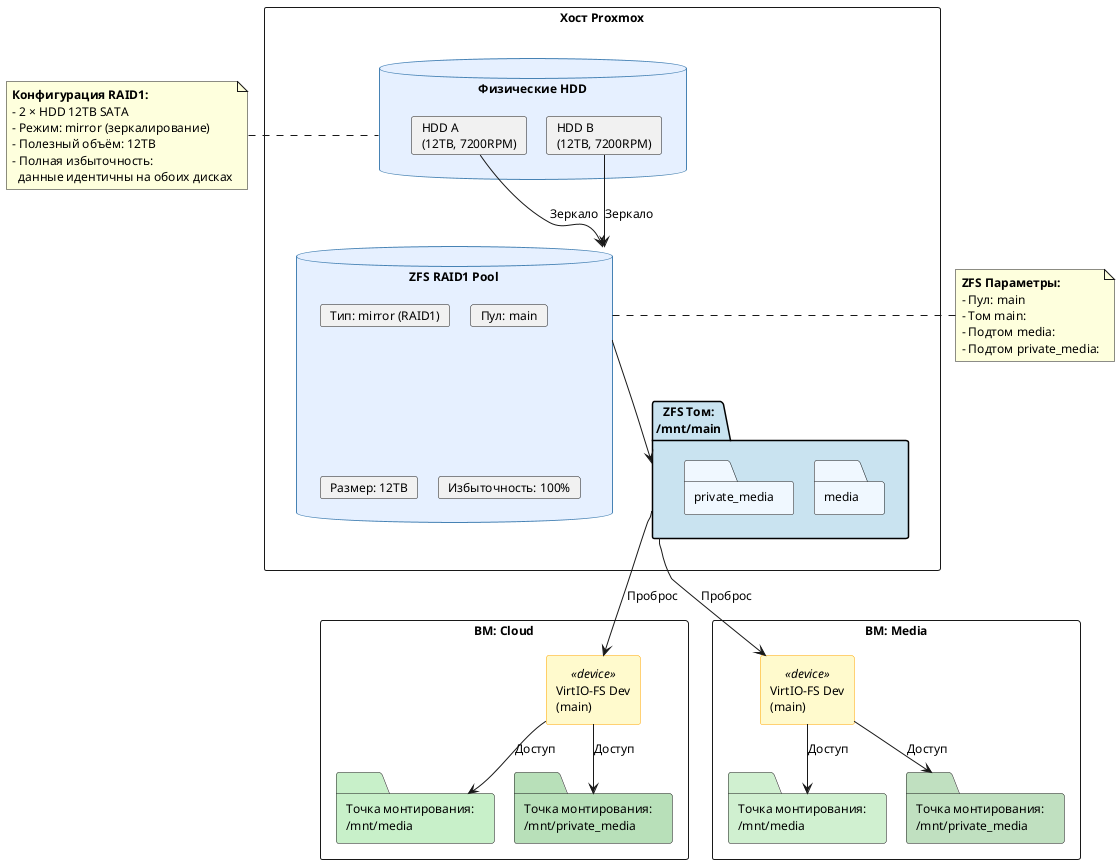 @startuml
skinparam nodesep 20
skinparam ranksep 30
skinparam defaultFontSize 12
skinparam folderBackgroundColor #F0F8FF
skinparam rectangle<<device>> {
    backgroundColor #FFFACD
    borderColor #FFA500
}
skinparam databaseBackgroundColor #E6F0FF
skinparam databaseBorderColor #4682B4

rectangle "**Хост Proxmox**" as host {
    database "Физические HDD" as disks {
        card "HDD A\n(12TB, 7200RPM)" as hdd1
        card "HDD B\n(12TB, 7200RPM)" as hdd2
    }

    database "ZFS RAID1 Pool" as zpool {
        card "Тип: mirror (RAID1)"
        card "Пул: main"
        card "Размер: 12TB"
        card "Избыточность: 100%"
    }

    folder "ZFS Том:\n/mnt/main" as vol_main #C9E3F0 {
        folder "media" as media_dir
        folder "private_media" as private_dir
    }

    hdd1 --> zpool : Зеркало
    hdd2 --> zpool : Зеркало
    zpool --> vol_main
}

rectangle "**ВМ: Cloud**" as vm1 {
    rectangle "VirtIO-FS Dev\n(main)" as dev1_main <<device>>
    folder "Точка монтирования:\n/mnt/media" as mount1_media #C8F0C9
    folder "Точка монтирования:\n/mnt/private_media" as mount1_private #B8E0B9
}

rectangle "**ВМ: Media**" as vm2 {
    rectangle "VirtIO-FS Dev\n(main)" as dev2_main <<device>>
    folder "Точка монтирования:\n/mnt/media" as mount2_media #D0F0D0
    folder "Точка монтирования:\n/mnt/private_media" as mount2_private #C0E0C0
}

vol_main --> dev1_main : Проброс
vol_main --> dev2_main : Проброс

dev1_main --> mount1_media : Доступ
dev1_main --> mount1_private : Доступ
dev2_main --> mount2_media : Доступ
dev2_main --> mount2_private : Доступ

note left of disks
  **Конфигурация RAID1:**
  - 2 × HDD 12TB SATA
  - Режим: mirror (зеркалирование)
  - Полезный объём: 12TB
  - Полная избыточность:
    данные идентичны на обоих дисках
end note

note right of zpool
  **ZFS Параметры:**
  - Пул: main
  - Том main:
  - Подтом media:
  - Подтом private_media:
end note

@enduml